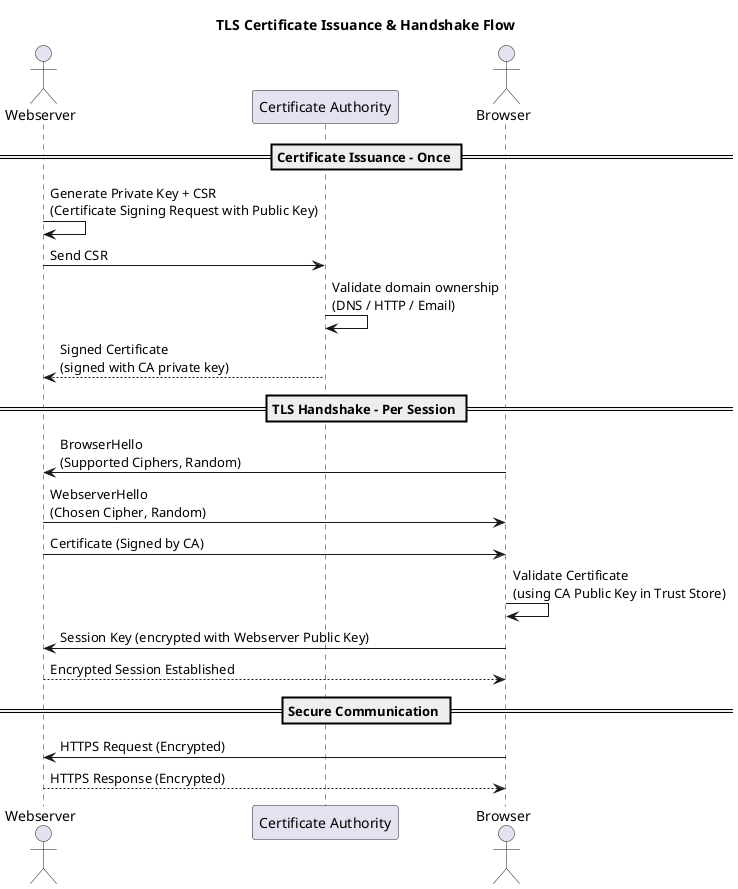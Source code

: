 @startuml
title TLS Certificate Issuance & Handshake Flow

actor Webserver
participant "Certificate Authority" as CA
actor Browser

== Certificate Issuance - Once ==
Webserver -> Webserver : Generate Private Key + CSR\n(Certificate Signing Request with Public Key)
Webserver -> CA : Send CSR
CA -> CA : Validate domain ownership\n(DNS / HTTP / Email)
CA --> Webserver : Signed Certificate\n(signed with CA private key)

== TLS Handshake - Per Session ==
Browser -> Webserver : BrowserHello\n(Supported Ciphers, Random)
Webserver -> Browser : WebserverHello\n(Chosen Cipher, Random)
Webserver -> Browser : Certificate (Signed by CA)
Browser -> Browser : Validate Certificate\n(using CA Public Key in Trust Store)
Browser -> Webserver : Session Key (encrypted with Webserver Public Key)
Webserver --> Browser : Encrypted Session Established

== Secure Communication ==
Browser -> Webserver : HTTPS Request (Encrypted)
Webserver --> Browser : HTTPS Response (Encrypted)

@enduml
